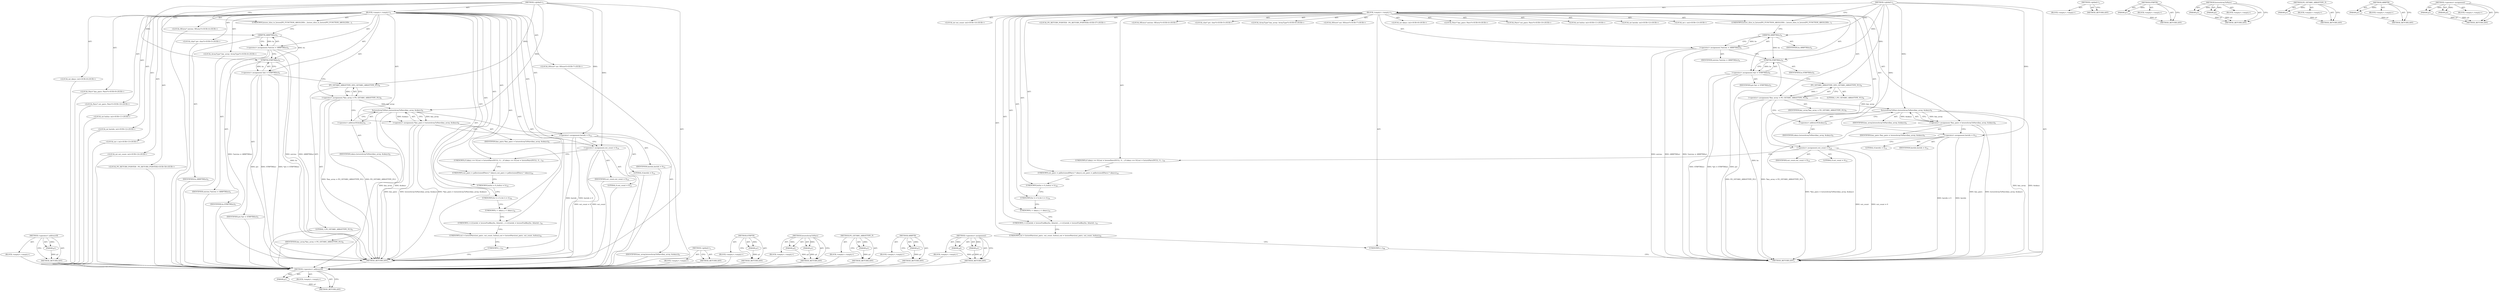 digraph "&lt;operator&gt;.assignment" {
vulnerable_100 [label=<(METHOD,&lt;operator&gt;.addressOf)>];
vulnerable_101 [label=<(PARAM,p1)>];
vulnerable_102 [label=<(BLOCK,&lt;empty&gt;,&lt;empty&gt;)>];
vulnerable_103 [label=<(METHOD_RETURN,ANY)>];
vulnerable_6 [label=<(METHOD,&lt;global&gt;)<SUB>1</SUB>>];
vulnerable_7 [label=<(BLOCK,&lt;empty&gt;,&lt;empty&gt;)<SUB>1</SUB>>];
vulnerable_8 [label=<(UNKNOWN,hstore_slice_to_hstore(PG_FUNCTION_ARGS)
{
	HSt...,hstore_slice_to_hstore(PG_FUNCTION_ARGS)
{
	HSt...)<SUB>1</SUB>>];
vulnerable_9 [label="<(LOCAL,HEntry* entries: HEntry*)<SUB>4</SUB>>"];
vulnerable_10 [label=<(&lt;operator&gt;.assignment,*entries = ARRPTR(hs))<SUB>4</SUB>>];
vulnerable_11 [label=<(IDENTIFIER,entries,*entries = ARRPTR(hs))<SUB>4</SUB>>];
vulnerable_12 [label=<(ARRPTR,ARRPTR(hs))<SUB>4</SUB>>];
vulnerable_13 [label=<(IDENTIFIER,hs,ARRPTR(hs))<SUB>4</SUB>>];
vulnerable_14 [label="<(LOCAL,char* ptr: char*)<SUB>5</SUB>>"];
vulnerable_15 [label=<(&lt;operator&gt;.assignment,*ptr = STRPTR(hs))<SUB>5</SUB>>];
vulnerable_16 [label=<(IDENTIFIER,ptr,*ptr = STRPTR(hs))<SUB>5</SUB>>];
vulnerable_17 [label=<(STRPTR,STRPTR(hs))<SUB>5</SUB>>];
vulnerable_18 [label=<(IDENTIFIER,hs,STRPTR(hs))<SUB>5</SUB>>];
vulnerable_19 [label="<(LOCAL,ArrayType* key_array: ArrayType*)<SUB>6</SUB>>"];
vulnerable_20 [label=<(&lt;operator&gt;.assignment,*key_array = PG_GETARG_ARRAYTYPE_P(1))<SUB>6</SUB>>];
vulnerable_21 [label=<(IDENTIFIER,key_array,*key_array = PG_GETARG_ARRAYTYPE_P(1))<SUB>6</SUB>>];
vulnerable_22 [label=<(PG_GETARG_ARRAYTYPE_P,PG_GETARG_ARRAYTYPE_P(1))<SUB>6</SUB>>];
vulnerable_23 [label=<(LITERAL,1,PG_GETARG_ARRAYTYPE_P(1))<SUB>6</SUB>>];
vulnerable_24 [label="<(LOCAL,HStore* out: HStore*)<SUB>7</SUB>>"];
vulnerable_25 [label="<(LOCAL,int nkeys: int)<SUB>8</SUB>>"];
vulnerable_26 [label="<(LOCAL,Pairs* key_pairs: Pairs*)<SUB>9</SUB>>"];
vulnerable_27 [label=<(&lt;operator&gt;.assignment,*key_pairs = hstoreArrayToPairs(key_array, &amp;nkeys))<SUB>9</SUB>>];
vulnerable_28 [label=<(IDENTIFIER,key_pairs,*key_pairs = hstoreArrayToPairs(key_array, &amp;nkeys))<SUB>9</SUB>>];
vulnerable_29 [label=<(hstoreArrayToPairs,hstoreArrayToPairs(key_array, &amp;nkeys))<SUB>9</SUB>>];
vulnerable_30 [label=<(IDENTIFIER,key_array,hstoreArrayToPairs(key_array, &amp;nkeys))<SUB>9</SUB>>];
vulnerable_31 [label=<(&lt;operator&gt;.addressOf,&amp;nkeys)<SUB>9</SUB>>];
vulnerable_32 [label=<(IDENTIFIER,nkeys,hstoreArrayToPairs(key_array, &amp;nkeys))<SUB>9</SUB>>];
vulnerable_33 [label="<(LOCAL,Pairs* out_pairs: Pairs*)<SUB>10</SUB>>"];
vulnerable_34 [label="<(LOCAL,int bufsiz: int)<SUB>11</SUB>>"];
vulnerable_35 [label="<(LOCAL,int lastidx: int)<SUB>12</SUB>>"];
vulnerable_36 [label=<(&lt;operator&gt;.assignment,lastidx = 0)<SUB>12</SUB>>];
vulnerable_37 [label=<(IDENTIFIER,lastidx,lastidx = 0)<SUB>12</SUB>>];
vulnerable_38 [label=<(LITERAL,0,lastidx = 0)<SUB>12</SUB>>];
vulnerable_39 [label="<(LOCAL,int i: int)<SUB>13</SUB>>"];
vulnerable_40 [label="<(LOCAL,int out_count: int)<SUB>14</SUB>>"];
vulnerable_41 [label=<(&lt;operator&gt;.assignment,out_count = 0)<SUB>14</SUB>>];
vulnerable_42 [label=<(IDENTIFIER,out_count,out_count = 0)<SUB>14</SUB>>];
vulnerable_43 [label=<(LITERAL,0,out_count = 0)<SUB>14</SUB>>];
vulnerable_44 [label=<(UNKNOWN,if (nkeys == 0)
	{
		out = hstorePairs(NULL, 0,...,if (nkeys == 0)
	{
		out = hstorePairs(NULL, 0,...)<SUB>16</SUB>>];
vulnerable_45 [label=<(UNKNOWN,out_pairs = palloc(sizeof(Pairs) * nkeys);,out_pairs = palloc(sizeof(Pairs) * nkeys);)<SUB>22</SUB>>];
vulnerable_46 [label=<(UNKNOWN,bufsiz = 0;,bufsiz = 0;)<SUB>23</SUB>>];
vulnerable_47 [label=<(UNKNOWN,for (i = 0;,for (i = 0;)<SUB>32</SUB>>];
vulnerable_48 [label=<(UNKNOWN,i &lt; nkeys;,i &lt; nkeys;)<SUB>32</SUB>>];
vulnerable_49 [label=<(UNKNOWN,++i)
	{
		int			idx = hstoreFindKey(hs, &amp;lastid...,++i)
	{
		int			idx = hstoreFindKey(hs, &amp;lastid...)<SUB>32</SUB>>];
vulnerable_50 [label=<(UNKNOWN,out = hstorePairs(out_pairs, out_count, bufsiz);,out = hstorePairs(out_pairs, out_count, bufsiz);)<SUB>54</SUB>>];
vulnerable_51 [label="<(LOCAL,PG_RETURN_POINTER : PG_RETURN_POINTER)<SUB>56</SUB>>"];
vulnerable_52 [label=<(UNKNOWN,},})<SUB>57</SUB>>];
vulnerable_53 [label=<(METHOD_RETURN,ANY)<SUB>1</SUB>>];
vulnerable_72 [label=<(METHOD,&lt;global&gt;)<SUB>1</SUB>>];
vulnerable_73 [label=<(BLOCK,&lt;empty&gt;,&lt;empty&gt;)>];
vulnerable_74 [label=<(METHOD_RETURN,ANY)>];
vulnerable_87 [label=<(METHOD,STRPTR)>];
vulnerable_88 [label=<(PARAM,p1)>];
vulnerable_89 [label=<(BLOCK,&lt;empty&gt;,&lt;empty&gt;)>];
vulnerable_90 [label=<(METHOD_RETURN,ANY)>];
vulnerable_95 [label=<(METHOD,hstoreArrayToPairs)>];
vulnerable_96 [label=<(PARAM,p1)>];
vulnerable_97 [label=<(PARAM,p2)>];
vulnerable_98 [label=<(BLOCK,&lt;empty&gt;,&lt;empty&gt;)>];
vulnerable_99 [label=<(METHOD_RETURN,ANY)>];
vulnerable_91 [label=<(METHOD,PG_GETARG_ARRAYTYPE_P)>];
vulnerable_92 [label=<(PARAM,p1)>];
vulnerable_93 [label=<(BLOCK,&lt;empty&gt;,&lt;empty&gt;)>];
vulnerable_94 [label=<(METHOD_RETURN,ANY)>];
vulnerable_83 [label=<(METHOD,ARRPTR)>];
vulnerable_84 [label=<(PARAM,p1)>];
vulnerable_85 [label=<(BLOCK,&lt;empty&gt;,&lt;empty&gt;)>];
vulnerable_86 [label=<(METHOD_RETURN,ANY)>];
vulnerable_78 [label=<(METHOD,&lt;operator&gt;.assignment)>];
vulnerable_79 [label=<(PARAM,p1)>];
vulnerable_80 [label=<(PARAM,p2)>];
vulnerable_81 [label=<(BLOCK,&lt;empty&gt;,&lt;empty&gt;)>];
vulnerable_82 [label=<(METHOD_RETURN,ANY)>];
fixed_100 [label=<(METHOD,&lt;operator&gt;.addressOf)>];
fixed_101 [label=<(PARAM,p1)>];
fixed_102 [label=<(BLOCK,&lt;empty&gt;,&lt;empty&gt;)>];
fixed_103 [label=<(METHOD_RETURN,ANY)>];
fixed_6 [label=<(METHOD,&lt;global&gt;)<SUB>1</SUB>>];
fixed_7 [label=<(BLOCK,&lt;empty&gt;,&lt;empty&gt;)<SUB>1</SUB>>];
fixed_8 [label=<(UNKNOWN,hstore_slice_to_hstore(PG_FUNCTION_ARGS)
{
	HSt...,hstore_slice_to_hstore(PG_FUNCTION_ARGS)
{
	HSt...)<SUB>1</SUB>>];
fixed_9 [label="<(LOCAL,HEntry* entries: HEntry*)<SUB>4</SUB>>"];
fixed_10 [label=<(&lt;operator&gt;.assignment,*entries = ARRPTR(hs))<SUB>4</SUB>>];
fixed_11 [label=<(IDENTIFIER,entries,*entries = ARRPTR(hs))<SUB>4</SUB>>];
fixed_12 [label=<(ARRPTR,ARRPTR(hs))<SUB>4</SUB>>];
fixed_13 [label=<(IDENTIFIER,hs,ARRPTR(hs))<SUB>4</SUB>>];
fixed_14 [label="<(LOCAL,char* ptr: char*)<SUB>5</SUB>>"];
fixed_15 [label=<(&lt;operator&gt;.assignment,*ptr = STRPTR(hs))<SUB>5</SUB>>];
fixed_16 [label=<(IDENTIFIER,ptr,*ptr = STRPTR(hs))<SUB>5</SUB>>];
fixed_17 [label=<(STRPTR,STRPTR(hs))<SUB>5</SUB>>];
fixed_18 [label=<(IDENTIFIER,hs,STRPTR(hs))<SUB>5</SUB>>];
fixed_19 [label="<(LOCAL,ArrayType* key_array: ArrayType*)<SUB>6</SUB>>"];
fixed_20 [label=<(&lt;operator&gt;.assignment,*key_array = PG_GETARG_ARRAYTYPE_P(1))<SUB>6</SUB>>];
fixed_21 [label=<(IDENTIFIER,key_array,*key_array = PG_GETARG_ARRAYTYPE_P(1))<SUB>6</SUB>>];
fixed_22 [label=<(PG_GETARG_ARRAYTYPE_P,PG_GETARG_ARRAYTYPE_P(1))<SUB>6</SUB>>];
fixed_23 [label=<(LITERAL,1,PG_GETARG_ARRAYTYPE_P(1))<SUB>6</SUB>>];
fixed_24 [label="<(LOCAL,HStore* out: HStore*)<SUB>7</SUB>>"];
fixed_25 [label="<(LOCAL,int nkeys: int)<SUB>8</SUB>>"];
fixed_26 [label="<(LOCAL,Pairs* key_pairs: Pairs*)<SUB>9</SUB>>"];
fixed_27 [label=<(&lt;operator&gt;.assignment,*key_pairs = hstoreArrayToPairs(key_array, &amp;nkeys))<SUB>9</SUB>>];
fixed_28 [label=<(IDENTIFIER,key_pairs,*key_pairs = hstoreArrayToPairs(key_array, &amp;nkeys))<SUB>9</SUB>>];
fixed_29 [label=<(hstoreArrayToPairs,hstoreArrayToPairs(key_array, &amp;nkeys))<SUB>9</SUB>>];
fixed_30 [label=<(IDENTIFIER,key_array,hstoreArrayToPairs(key_array, &amp;nkeys))<SUB>9</SUB>>];
fixed_31 [label=<(&lt;operator&gt;.addressOf,&amp;nkeys)<SUB>9</SUB>>];
fixed_32 [label=<(IDENTIFIER,nkeys,hstoreArrayToPairs(key_array, &amp;nkeys))<SUB>9</SUB>>];
fixed_33 [label="<(LOCAL,Pairs* out_pairs: Pairs*)<SUB>10</SUB>>"];
fixed_34 [label="<(LOCAL,int bufsiz: int)<SUB>11</SUB>>"];
fixed_35 [label="<(LOCAL,int lastidx: int)<SUB>12</SUB>>"];
fixed_36 [label=<(&lt;operator&gt;.assignment,lastidx = 0)<SUB>12</SUB>>];
fixed_37 [label=<(IDENTIFIER,lastidx,lastidx = 0)<SUB>12</SUB>>];
fixed_38 [label=<(LITERAL,0,lastidx = 0)<SUB>12</SUB>>];
fixed_39 [label="<(LOCAL,int i: int)<SUB>13</SUB>>"];
fixed_40 [label="<(LOCAL,int out_count: int)<SUB>14</SUB>>"];
fixed_41 [label=<(&lt;operator&gt;.assignment,out_count = 0)<SUB>14</SUB>>];
fixed_42 [label=<(IDENTIFIER,out_count,out_count = 0)<SUB>14</SUB>>];
fixed_43 [label=<(LITERAL,0,out_count = 0)<SUB>14</SUB>>];
fixed_44 [label=<(UNKNOWN,if (nkeys == 0)
	{
		out = hstorePairs(NULL, 0,...,if (nkeys == 0)
	{
		out = hstorePairs(NULL, 0,...)<SUB>16</SUB>>];
fixed_45 [label=<(UNKNOWN,out_pairs = palloc(sizeof(Pairs) * nkeys);,out_pairs = palloc(sizeof(Pairs) * nkeys);)<SUB>23</SUB>>];
fixed_46 [label=<(UNKNOWN,bufsiz = 0;,bufsiz = 0;)<SUB>24</SUB>>];
fixed_47 [label=<(UNKNOWN,for (i = 0;,for (i = 0;)<SUB>33</SUB>>];
fixed_48 [label=<(UNKNOWN,i &lt; nkeys;,i &lt; nkeys;)<SUB>33</SUB>>];
fixed_49 [label=<(UNKNOWN,++i)
	{
		int			idx = hstoreFindKey(hs, &amp;lastid...,++i)
	{
		int			idx = hstoreFindKey(hs, &amp;lastid...)<SUB>33</SUB>>];
fixed_50 [label=<(UNKNOWN,out = hstorePairs(out_pairs, out_count, bufsiz);,out = hstorePairs(out_pairs, out_count, bufsiz);)<SUB>55</SUB>>];
fixed_51 [label="<(LOCAL,PG_RETURN_POINTER : PG_RETURN_POINTER)<SUB>57</SUB>>"];
fixed_52 [label=<(UNKNOWN,},})<SUB>58</SUB>>];
fixed_53 [label=<(METHOD_RETURN,ANY)<SUB>1</SUB>>];
fixed_72 [label=<(METHOD,&lt;global&gt;)<SUB>1</SUB>>];
fixed_73 [label=<(BLOCK,&lt;empty&gt;,&lt;empty&gt;)>];
fixed_74 [label=<(METHOD_RETURN,ANY)>];
fixed_87 [label=<(METHOD,STRPTR)>];
fixed_88 [label=<(PARAM,p1)>];
fixed_89 [label=<(BLOCK,&lt;empty&gt;,&lt;empty&gt;)>];
fixed_90 [label=<(METHOD_RETURN,ANY)>];
fixed_95 [label=<(METHOD,hstoreArrayToPairs)>];
fixed_96 [label=<(PARAM,p1)>];
fixed_97 [label=<(PARAM,p2)>];
fixed_98 [label=<(BLOCK,&lt;empty&gt;,&lt;empty&gt;)>];
fixed_99 [label=<(METHOD_RETURN,ANY)>];
fixed_91 [label=<(METHOD,PG_GETARG_ARRAYTYPE_P)>];
fixed_92 [label=<(PARAM,p1)>];
fixed_93 [label=<(BLOCK,&lt;empty&gt;,&lt;empty&gt;)>];
fixed_94 [label=<(METHOD_RETURN,ANY)>];
fixed_83 [label=<(METHOD,ARRPTR)>];
fixed_84 [label=<(PARAM,p1)>];
fixed_85 [label=<(BLOCK,&lt;empty&gt;,&lt;empty&gt;)>];
fixed_86 [label=<(METHOD_RETURN,ANY)>];
fixed_78 [label=<(METHOD,&lt;operator&gt;.assignment)>];
fixed_79 [label=<(PARAM,p1)>];
fixed_80 [label=<(PARAM,p2)>];
fixed_81 [label=<(BLOCK,&lt;empty&gt;,&lt;empty&gt;)>];
fixed_82 [label=<(METHOD_RETURN,ANY)>];
vulnerable_100 -> vulnerable_101  [key=0, label="AST: "];
vulnerable_100 -> vulnerable_101  [key=1, label="DDG: "];
vulnerable_100 -> vulnerable_102  [key=0, label="AST: "];
vulnerable_100 -> vulnerable_103  [key=0, label="AST: "];
vulnerable_100 -> vulnerable_103  [key=1, label="CFG: "];
vulnerable_101 -> vulnerable_103  [key=0, label="DDG: p1"];
vulnerable_102 -> fixed_100  [key=0];
vulnerable_103 -> fixed_100  [key=0];
vulnerable_6 -> vulnerable_7  [key=0, label="AST: "];
vulnerable_6 -> vulnerable_53  [key=0, label="AST: "];
vulnerable_6 -> vulnerable_8  [key=0, label="CFG: "];
vulnerable_6 -> vulnerable_36  [key=0, label="DDG: "];
vulnerable_6 -> vulnerable_41  [key=0, label="DDG: "];
vulnerable_6 -> vulnerable_12  [key=0, label="DDG: "];
vulnerable_6 -> vulnerable_17  [key=0, label="DDG: "];
vulnerable_6 -> vulnerable_22  [key=0, label="DDG: "];
vulnerable_6 -> vulnerable_29  [key=0, label="DDG: "];
vulnerable_7 -> vulnerable_8  [key=0, label="AST: "];
vulnerable_7 -> vulnerable_9  [key=0, label="AST: "];
vulnerable_7 -> vulnerable_10  [key=0, label="AST: "];
vulnerable_7 -> vulnerable_14  [key=0, label="AST: "];
vulnerable_7 -> vulnerable_15  [key=0, label="AST: "];
vulnerable_7 -> vulnerable_19  [key=0, label="AST: "];
vulnerable_7 -> vulnerable_20  [key=0, label="AST: "];
vulnerable_7 -> vulnerable_24  [key=0, label="AST: "];
vulnerable_7 -> vulnerable_25  [key=0, label="AST: "];
vulnerable_7 -> vulnerable_26  [key=0, label="AST: "];
vulnerable_7 -> vulnerable_27  [key=0, label="AST: "];
vulnerable_7 -> vulnerable_33  [key=0, label="AST: "];
vulnerable_7 -> vulnerable_34  [key=0, label="AST: "];
vulnerable_7 -> vulnerable_35  [key=0, label="AST: "];
vulnerable_7 -> vulnerable_36  [key=0, label="AST: "];
vulnerable_7 -> vulnerable_39  [key=0, label="AST: "];
vulnerable_7 -> vulnerable_40  [key=0, label="AST: "];
vulnerable_7 -> vulnerable_41  [key=0, label="AST: "];
vulnerable_7 -> vulnerable_44  [key=0, label="AST: "];
vulnerable_7 -> vulnerable_45  [key=0, label="AST: "];
vulnerable_7 -> vulnerable_46  [key=0, label="AST: "];
vulnerable_7 -> vulnerable_47  [key=0, label="AST: "];
vulnerable_7 -> vulnerable_48  [key=0, label="AST: "];
vulnerable_7 -> vulnerable_49  [key=0, label="AST: "];
vulnerable_7 -> vulnerable_50  [key=0, label="AST: "];
vulnerable_7 -> vulnerable_51  [key=0, label="AST: "];
vulnerable_7 -> vulnerable_52  [key=0, label="AST: "];
vulnerable_8 -> vulnerable_12  [key=0, label="CFG: "];
vulnerable_9 -> fixed_100  [key=0];
vulnerable_10 -> vulnerable_11  [key=0, label="AST: "];
vulnerable_10 -> vulnerable_12  [key=0, label="AST: "];
vulnerable_10 -> vulnerable_17  [key=0, label="CFG: "];
vulnerable_10 -> vulnerable_53  [key=0, label="DDG: entries"];
vulnerable_10 -> vulnerable_53  [key=1, label="DDG: ARRPTR(hs)"];
vulnerable_10 -> vulnerable_53  [key=2, label="DDG: *entries = ARRPTR(hs)"];
vulnerable_11 -> fixed_100  [key=0];
vulnerable_12 -> vulnerable_13  [key=0, label="AST: "];
vulnerable_12 -> vulnerable_10  [key=0, label="CFG: "];
vulnerable_12 -> vulnerable_10  [key=1, label="DDG: hs"];
vulnerable_12 -> vulnerable_17  [key=0, label="DDG: hs"];
vulnerable_13 -> fixed_100  [key=0];
vulnerable_14 -> fixed_100  [key=0];
vulnerable_15 -> vulnerable_16  [key=0, label="AST: "];
vulnerable_15 -> vulnerable_17  [key=0, label="AST: "];
vulnerable_15 -> vulnerable_22  [key=0, label="CFG: "];
vulnerable_15 -> vulnerable_53  [key=0, label="DDG: ptr"];
vulnerable_15 -> vulnerable_53  [key=1, label="DDG: STRPTR(hs)"];
vulnerable_15 -> vulnerable_53  [key=2, label="DDG: *ptr = STRPTR(hs)"];
vulnerable_16 -> fixed_100  [key=0];
vulnerable_17 -> vulnerable_18  [key=0, label="AST: "];
vulnerable_17 -> vulnerable_15  [key=0, label="CFG: "];
vulnerable_17 -> vulnerable_15  [key=1, label="DDG: hs"];
vulnerable_17 -> vulnerable_53  [key=0, label="DDG: hs"];
vulnerable_18 -> fixed_100  [key=0];
vulnerable_19 -> fixed_100  [key=0];
vulnerable_20 -> vulnerable_21  [key=0, label="AST: "];
vulnerable_20 -> vulnerable_22  [key=0, label="AST: "];
vulnerable_20 -> vulnerable_31  [key=0, label="CFG: "];
vulnerable_20 -> vulnerable_53  [key=0, label="DDG: PG_GETARG_ARRAYTYPE_P(1)"];
vulnerable_20 -> vulnerable_53  [key=1, label="DDG: *key_array = PG_GETARG_ARRAYTYPE_P(1)"];
vulnerable_20 -> vulnerable_29  [key=0, label="DDG: key_array"];
vulnerable_21 -> fixed_100  [key=0];
vulnerable_22 -> vulnerable_23  [key=0, label="AST: "];
vulnerable_22 -> vulnerable_20  [key=0, label="CFG: "];
vulnerable_22 -> vulnerable_20  [key=1, label="DDG: 1"];
vulnerable_23 -> fixed_100  [key=0];
vulnerable_24 -> fixed_100  [key=0];
vulnerable_25 -> fixed_100  [key=0];
vulnerable_26 -> fixed_100  [key=0];
vulnerable_27 -> vulnerable_28  [key=0, label="AST: "];
vulnerable_27 -> vulnerable_29  [key=0, label="AST: "];
vulnerable_27 -> vulnerable_36  [key=0, label="CFG: "];
vulnerable_27 -> vulnerable_53  [key=0, label="DDG: key_pairs"];
vulnerable_27 -> vulnerable_53  [key=1, label="DDG: hstoreArrayToPairs(key_array, &amp;nkeys)"];
vulnerable_27 -> vulnerable_53  [key=2, label="DDG: *key_pairs = hstoreArrayToPairs(key_array, &amp;nkeys)"];
vulnerable_28 -> fixed_100  [key=0];
vulnerable_29 -> vulnerable_30  [key=0, label="AST: "];
vulnerable_29 -> vulnerable_31  [key=0, label="AST: "];
vulnerable_29 -> vulnerable_27  [key=0, label="CFG: "];
vulnerable_29 -> vulnerable_27  [key=1, label="DDG: key_array"];
vulnerable_29 -> vulnerable_27  [key=2, label="DDG: &amp;nkeys"];
vulnerable_29 -> vulnerable_53  [key=0, label="DDG: key_array"];
vulnerable_29 -> vulnerable_53  [key=1, label="DDG: &amp;nkeys"];
vulnerable_30 -> fixed_100  [key=0];
vulnerable_31 -> vulnerable_32  [key=0, label="AST: "];
vulnerable_31 -> vulnerable_29  [key=0, label="CFG: "];
vulnerable_32 -> fixed_100  [key=0];
vulnerable_33 -> fixed_100  [key=0];
vulnerable_34 -> fixed_100  [key=0];
vulnerable_35 -> fixed_100  [key=0];
vulnerable_36 -> vulnerable_37  [key=0, label="AST: "];
vulnerable_36 -> vulnerable_38  [key=0, label="AST: "];
vulnerable_36 -> vulnerable_41  [key=0, label="CFG: "];
vulnerable_36 -> vulnerable_53  [key=0, label="DDG: lastidx"];
vulnerable_36 -> vulnerable_53  [key=1, label="DDG: lastidx = 0"];
vulnerable_37 -> fixed_100  [key=0];
vulnerable_38 -> fixed_100  [key=0];
vulnerable_39 -> fixed_100  [key=0];
vulnerable_40 -> fixed_100  [key=0];
vulnerable_41 -> vulnerable_42  [key=0, label="AST: "];
vulnerable_41 -> vulnerable_43  [key=0, label="AST: "];
vulnerable_41 -> vulnerable_44  [key=0, label="CFG: "];
vulnerable_41 -> vulnerable_53  [key=0, label="DDG: out_count"];
vulnerable_41 -> vulnerable_53  [key=1, label="DDG: out_count = 0"];
vulnerable_42 -> fixed_100  [key=0];
vulnerable_43 -> fixed_100  [key=0];
vulnerable_44 -> vulnerable_45  [key=0, label="CFG: "];
vulnerable_45 -> vulnerable_46  [key=0, label="CFG: "];
vulnerable_46 -> vulnerable_47  [key=0, label="CFG: "];
vulnerable_47 -> vulnerable_48  [key=0, label="CFG: "];
vulnerable_48 -> vulnerable_49  [key=0, label="CFG: "];
vulnerable_49 -> vulnerable_50  [key=0, label="CFG: "];
vulnerable_50 -> vulnerable_52  [key=0, label="CFG: "];
vulnerable_51 -> fixed_100  [key=0];
vulnerable_52 -> vulnerable_53  [key=0, label="CFG: "];
vulnerable_53 -> fixed_100  [key=0];
vulnerable_72 -> vulnerable_73  [key=0, label="AST: "];
vulnerable_72 -> vulnerable_74  [key=0, label="AST: "];
vulnerable_72 -> vulnerable_74  [key=1, label="CFG: "];
vulnerable_73 -> fixed_100  [key=0];
vulnerable_74 -> fixed_100  [key=0];
vulnerable_87 -> vulnerable_88  [key=0, label="AST: "];
vulnerable_87 -> vulnerable_88  [key=1, label="DDG: "];
vulnerable_87 -> vulnerable_89  [key=0, label="AST: "];
vulnerable_87 -> vulnerable_90  [key=0, label="AST: "];
vulnerable_87 -> vulnerable_90  [key=1, label="CFG: "];
vulnerable_88 -> vulnerable_90  [key=0, label="DDG: p1"];
vulnerable_89 -> fixed_100  [key=0];
vulnerable_90 -> fixed_100  [key=0];
vulnerable_95 -> vulnerable_96  [key=0, label="AST: "];
vulnerable_95 -> vulnerable_96  [key=1, label="DDG: "];
vulnerable_95 -> vulnerable_98  [key=0, label="AST: "];
vulnerable_95 -> vulnerable_97  [key=0, label="AST: "];
vulnerable_95 -> vulnerable_97  [key=1, label="DDG: "];
vulnerable_95 -> vulnerable_99  [key=0, label="AST: "];
vulnerable_95 -> vulnerable_99  [key=1, label="CFG: "];
vulnerable_96 -> vulnerable_99  [key=0, label="DDG: p1"];
vulnerable_97 -> vulnerable_99  [key=0, label="DDG: p2"];
vulnerable_98 -> fixed_100  [key=0];
vulnerable_99 -> fixed_100  [key=0];
vulnerable_91 -> vulnerable_92  [key=0, label="AST: "];
vulnerable_91 -> vulnerable_92  [key=1, label="DDG: "];
vulnerable_91 -> vulnerable_93  [key=0, label="AST: "];
vulnerable_91 -> vulnerable_94  [key=0, label="AST: "];
vulnerable_91 -> vulnerable_94  [key=1, label="CFG: "];
vulnerable_92 -> vulnerable_94  [key=0, label="DDG: p1"];
vulnerable_93 -> fixed_100  [key=0];
vulnerable_94 -> fixed_100  [key=0];
vulnerable_83 -> vulnerable_84  [key=0, label="AST: "];
vulnerable_83 -> vulnerable_84  [key=1, label="DDG: "];
vulnerable_83 -> vulnerable_85  [key=0, label="AST: "];
vulnerable_83 -> vulnerable_86  [key=0, label="AST: "];
vulnerable_83 -> vulnerable_86  [key=1, label="CFG: "];
vulnerable_84 -> vulnerable_86  [key=0, label="DDG: p1"];
vulnerable_85 -> fixed_100  [key=0];
vulnerable_86 -> fixed_100  [key=0];
vulnerable_78 -> vulnerable_79  [key=0, label="AST: "];
vulnerable_78 -> vulnerable_79  [key=1, label="DDG: "];
vulnerable_78 -> vulnerable_81  [key=0, label="AST: "];
vulnerable_78 -> vulnerable_80  [key=0, label="AST: "];
vulnerable_78 -> vulnerable_80  [key=1, label="DDG: "];
vulnerable_78 -> vulnerable_82  [key=0, label="AST: "];
vulnerable_78 -> vulnerable_82  [key=1, label="CFG: "];
vulnerable_79 -> vulnerable_82  [key=0, label="DDG: p1"];
vulnerable_80 -> vulnerable_82  [key=0, label="DDG: p2"];
vulnerable_81 -> fixed_100  [key=0];
vulnerable_82 -> fixed_100  [key=0];
fixed_100 -> fixed_101  [key=0, label="AST: "];
fixed_100 -> fixed_101  [key=1, label="DDG: "];
fixed_100 -> fixed_102  [key=0, label="AST: "];
fixed_100 -> fixed_103  [key=0, label="AST: "];
fixed_100 -> fixed_103  [key=1, label="CFG: "];
fixed_101 -> fixed_103  [key=0, label="DDG: p1"];
fixed_6 -> fixed_7  [key=0, label="AST: "];
fixed_6 -> fixed_53  [key=0, label="AST: "];
fixed_6 -> fixed_8  [key=0, label="CFG: "];
fixed_6 -> fixed_36  [key=0, label="DDG: "];
fixed_6 -> fixed_41  [key=0, label="DDG: "];
fixed_6 -> fixed_12  [key=0, label="DDG: "];
fixed_6 -> fixed_17  [key=0, label="DDG: "];
fixed_6 -> fixed_22  [key=0, label="DDG: "];
fixed_6 -> fixed_29  [key=0, label="DDG: "];
fixed_7 -> fixed_8  [key=0, label="AST: "];
fixed_7 -> fixed_9  [key=0, label="AST: "];
fixed_7 -> fixed_10  [key=0, label="AST: "];
fixed_7 -> fixed_14  [key=0, label="AST: "];
fixed_7 -> fixed_15  [key=0, label="AST: "];
fixed_7 -> fixed_19  [key=0, label="AST: "];
fixed_7 -> fixed_20  [key=0, label="AST: "];
fixed_7 -> fixed_24  [key=0, label="AST: "];
fixed_7 -> fixed_25  [key=0, label="AST: "];
fixed_7 -> fixed_26  [key=0, label="AST: "];
fixed_7 -> fixed_27  [key=0, label="AST: "];
fixed_7 -> fixed_33  [key=0, label="AST: "];
fixed_7 -> fixed_34  [key=0, label="AST: "];
fixed_7 -> fixed_35  [key=0, label="AST: "];
fixed_7 -> fixed_36  [key=0, label="AST: "];
fixed_7 -> fixed_39  [key=0, label="AST: "];
fixed_7 -> fixed_40  [key=0, label="AST: "];
fixed_7 -> fixed_41  [key=0, label="AST: "];
fixed_7 -> fixed_44  [key=0, label="AST: "];
fixed_7 -> fixed_45  [key=0, label="AST: "];
fixed_7 -> fixed_46  [key=0, label="AST: "];
fixed_7 -> fixed_47  [key=0, label="AST: "];
fixed_7 -> fixed_48  [key=0, label="AST: "];
fixed_7 -> fixed_49  [key=0, label="AST: "];
fixed_7 -> fixed_50  [key=0, label="AST: "];
fixed_7 -> fixed_51  [key=0, label="AST: "];
fixed_7 -> fixed_52  [key=0, label="AST: "];
fixed_8 -> fixed_12  [key=0, label="CFG: "];
fixed_10 -> fixed_11  [key=0, label="AST: "];
fixed_10 -> fixed_12  [key=0, label="AST: "];
fixed_10 -> fixed_17  [key=0, label="CFG: "];
fixed_10 -> fixed_53  [key=0, label="DDG: entries"];
fixed_10 -> fixed_53  [key=1, label="DDG: ARRPTR(hs)"];
fixed_10 -> fixed_53  [key=2, label="DDG: *entries = ARRPTR(hs)"];
fixed_12 -> fixed_13  [key=0, label="AST: "];
fixed_12 -> fixed_10  [key=0, label="CFG: "];
fixed_12 -> fixed_10  [key=1, label="DDG: hs"];
fixed_12 -> fixed_17  [key=0, label="DDG: hs"];
fixed_15 -> fixed_16  [key=0, label="AST: "];
fixed_15 -> fixed_17  [key=0, label="AST: "];
fixed_15 -> fixed_22  [key=0, label="CFG: "];
fixed_15 -> fixed_53  [key=0, label="DDG: ptr"];
fixed_15 -> fixed_53  [key=1, label="DDG: STRPTR(hs)"];
fixed_15 -> fixed_53  [key=2, label="DDG: *ptr = STRPTR(hs)"];
fixed_17 -> fixed_18  [key=0, label="AST: "];
fixed_17 -> fixed_15  [key=0, label="CFG: "];
fixed_17 -> fixed_15  [key=1, label="DDG: hs"];
fixed_17 -> fixed_53  [key=0, label="DDG: hs"];
fixed_20 -> fixed_21  [key=0, label="AST: "];
fixed_20 -> fixed_22  [key=0, label="AST: "];
fixed_20 -> fixed_31  [key=0, label="CFG: "];
fixed_20 -> fixed_53  [key=0, label="DDG: PG_GETARG_ARRAYTYPE_P(1)"];
fixed_20 -> fixed_53  [key=1, label="DDG: *key_array = PG_GETARG_ARRAYTYPE_P(1)"];
fixed_20 -> fixed_29  [key=0, label="DDG: key_array"];
fixed_22 -> fixed_23  [key=0, label="AST: "];
fixed_22 -> fixed_20  [key=0, label="CFG: "];
fixed_22 -> fixed_20  [key=1, label="DDG: 1"];
fixed_27 -> fixed_28  [key=0, label="AST: "];
fixed_27 -> fixed_29  [key=0, label="AST: "];
fixed_27 -> fixed_36  [key=0, label="CFG: "];
fixed_27 -> fixed_53  [key=0, label="DDG: key_pairs"];
fixed_27 -> fixed_53  [key=1, label="DDG: hstoreArrayToPairs(key_array, &amp;nkeys)"];
fixed_27 -> fixed_53  [key=2, label="DDG: *key_pairs = hstoreArrayToPairs(key_array, &amp;nkeys)"];
fixed_29 -> fixed_30  [key=0, label="AST: "];
fixed_29 -> fixed_31  [key=0, label="AST: "];
fixed_29 -> fixed_27  [key=0, label="CFG: "];
fixed_29 -> fixed_27  [key=1, label="DDG: key_array"];
fixed_29 -> fixed_27  [key=2, label="DDG: &amp;nkeys"];
fixed_29 -> fixed_53  [key=0, label="DDG: key_array"];
fixed_29 -> fixed_53  [key=1, label="DDG: &amp;nkeys"];
fixed_31 -> fixed_32  [key=0, label="AST: "];
fixed_31 -> fixed_29  [key=0, label="CFG: "];
fixed_36 -> fixed_37  [key=0, label="AST: "];
fixed_36 -> fixed_38  [key=0, label="AST: "];
fixed_36 -> fixed_41  [key=0, label="CFG: "];
fixed_36 -> fixed_53  [key=0, label="DDG: lastidx"];
fixed_36 -> fixed_53  [key=1, label="DDG: lastidx = 0"];
fixed_41 -> fixed_42  [key=0, label="AST: "];
fixed_41 -> fixed_43  [key=0, label="AST: "];
fixed_41 -> fixed_44  [key=0, label="CFG: "];
fixed_41 -> fixed_53  [key=0, label="DDG: out_count"];
fixed_41 -> fixed_53  [key=1, label="DDG: out_count = 0"];
fixed_44 -> fixed_45  [key=0, label="CFG: "];
fixed_45 -> fixed_46  [key=0, label="CFG: "];
fixed_46 -> fixed_47  [key=0, label="CFG: "];
fixed_47 -> fixed_48  [key=0, label="CFG: "];
fixed_48 -> fixed_49  [key=0, label="CFG: "];
fixed_49 -> fixed_50  [key=0, label="CFG: "];
fixed_50 -> fixed_52  [key=0, label="CFG: "];
fixed_52 -> fixed_53  [key=0, label="CFG: "];
fixed_72 -> fixed_73  [key=0, label="AST: "];
fixed_72 -> fixed_74  [key=0, label="AST: "];
fixed_72 -> fixed_74  [key=1, label="CFG: "];
fixed_87 -> fixed_88  [key=0, label="AST: "];
fixed_87 -> fixed_88  [key=1, label="DDG: "];
fixed_87 -> fixed_89  [key=0, label="AST: "];
fixed_87 -> fixed_90  [key=0, label="AST: "];
fixed_87 -> fixed_90  [key=1, label="CFG: "];
fixed_88 -> fixed_90  [key=0, label="DDG: p1"];
fixed_95 -> fixed_96  [key=0, label="AST: "];
fixed_95 -> fixed_96  [key=1, label="DDG: "];
fixed_95 -> fixed_98  [key=0, label="AST: "];
fixed_95 -> fixed_97  [key=0, label="AST: "];
fixed_95 -> fixed_97  [key=1, label="DDG: "];
fixed_95 -> fixed_99  [key=0, label="AST: "];
fixed_95 -> fixed_99  [key=1, label="CFG: "];
fixed_96 -> fixed_99  [key=0, label="DDG: p1"];
fixed_97 -> fixed_99  [key=0, label="DDG: p2"];
fixed_91 -> fixed_92  [key=0, label="AST: "];
fixed_91 -> fixed_92  [key=1, label="DDG: "];
fixed_91 -> fixed_93  [key=0, label="AST: "];
fixed_91 -> fixed_94  [key=0, label="AST: "];
fixed_91 -> fixed_94  [key=1, label="CFG: "];
fixed_92 -> fixed_94  [key=0, label="DDG: p1"];
fixed_83 -> fixed_84  [key=0, label="AST: "];
fixed_83 -> fixed_84  [key=1, label="DDG: "];
fixed_83 -> fixed_85  [key=0, label="AST: "];
fixed_83 -> fixed_86  [key=0, label="AST: "];
fixed_83 -> fixed_86  [key=1, label="CFG: "];
fixed_84 -> fixed_86  [key=0, label="DDG: p1"];
fixed_78 -> fixed_79  [key=0, label="AST: "];
fixed_78 -> fixed_79  [key=1, label="DDG: "];
fixed_78 -> fixed_81  [key=0, label="AST: "];
fixed_78 -> fixed_80  [key=0, label="AST: "];
fixed_78 -> fixed_80  [key=1, label="DDG: "];
fixed_78 -> fixed_82  [key=0, label="AST: "];
fixed_78 -> fixed_82  [key=1, label="CFG: "];
fixed_79 -> fixed_82  [key=0, label="DDG: p1"];
fixed_80 -> fixed_82  [key=0, label="DDG: p2"];
}
